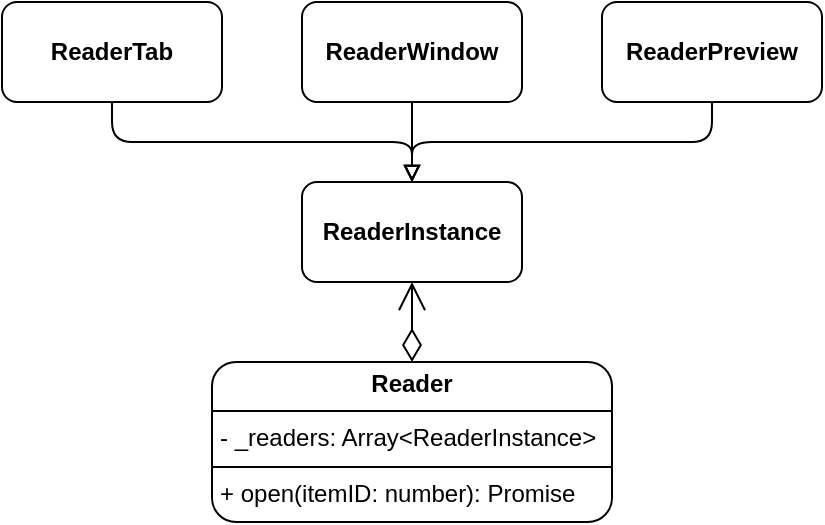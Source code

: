 <mxfile version="24.7.8">
  <diagram name="第 1 页" id="VBm8U81opuY-e-PbDi-d">
    <mxGraphModel dx="704" dy="490" grid="1" gridSize="10" guides="1" tooltips="1" connect="1" arrows="1" fold="1" page="1" pageScale="1" pageWidth="600" pageHeight="400" math="0" shadow="0">
      <root>
        <mxCell id="0" />
        <mxCell id="1" parent="0" />
        <mxCell id="A9lpwe7PF3sEeHXWT0JJ-2" value="&lt;b&gt;ReaderInstance&lt;/b&gt;" style="html=1;whiteSpace=wrap;rounded=1;" vertex="1" parent="1">
          <mxGeometry x="230" y="160" width="110" height="50" as="geometry" />
        </mxCell>
        <mxCell id="A9lpwe7PF3sEeHXWT0JJ-7" style="edgeStyle=orthogonalEdgeStyle;rounded=1;orthogonalLoop=1;jettySize=auto;html=1;exitX=0.5;exitY=1;exitDx=0;exitDy=0;entryX=0.5;entryY=0;entryDx=0;entryDy=0;endArrow=block;endFill=0;" edge="1" parent="1" source="A9lpwe7PF3sEeHXWT0JJ-3" target="A9lpwe7PF3sEeHXWT0JJ-2">
          <mxGeometry relative="1" as="geometry" />
        </mxCell>
        <mxCell id="A9lpwe7PF3sEeHXWT0JJ-3" value="ReaderTab" style="html=1;whiteSpace=wrap;fontStyle=1;rounded=1;" vertex="1" parent="1">
          <mxGeometry x="80" y="70" width="110" height="50" as="geometry" />
        </mxCell>
        <mxCell id="A9lpwe7PF3sEeHXWT0JJ-8" style="edgeStyle=orthogonalEdgeStyle;rounded=1;orthogonalLoop=1;jettySize=auto;html=1;exitX=0.5;exitY=1;exitDx=0;exitDy=0;endArrow=block;endFill=0;" edge="1" parent="1" source="A9lpwe7PF3sEeHXWT0JJ-4">
          <mxGeometry relative="1" as="geometry">
            <mxPoint x="285" y="160" as="targetPoint" />
          </mxGeometry>
        </mxCell>
        <mxCell id="A9lpwe7PF3sEeHXWT0JJ-4" value="ReaderWindow" style="html=1;whiteSpace=wrap;fontStyle=1;rounded=1;" vertex="1" parent="1">
          <mxGeometry x="230" y="70" width="110" height="50" as="geometry" />
        </mxCell>
        <mxCell id="A9lpwe7PF3sEeHXWT0JJ-9" style="edgeStyle=orthogonalEdgeStyle;rounded=1;orthogonalLoop=1;jettySize=auto;html=1;exitX=0.5;exitY=1;exitDx=0;exitDy=0;entryX=0.5;entryY=0;entryDx=0;entryDy=0;endArrow=block;endFill=0;" edge="1" parent="1" source="A9lpwe7PF3sEeHXWT0JJ-5" target="A9lpwe7PF3sEeHXWT0JJ-2">
          <mxGeometry relative="1" as="geometry" />
        </mxCell>
        <mxCell id="A9lpwe7PF3sEeHXWT0JJ-5" value="ReaderPreview" style="html=1;whiteSpace=wrap;fontStyle=1;rounded=1;" vertex="1" parent="1">
          <mxGeometry x="380" y="70" width="110" height="50" as="geometry" />
        </mxCell>
        <mxCell id="A9lpwe7PF3sEeHXWT0JJ-6" value="&lt;p style=&quot;margin:0px;margin-top:4px;text-align:center;&quot;&gt;&lt;b&gt;Reader&lt;/b&gt;&lt;/p&gt;&lt;hr size=&quot;1&quot; style=&quot;border-style:solid;&quot;&gt;&lt;p style=&quot;margin:0px;margin-left:4px;&quot;&gt;- _readers: Array&amp;lt;ReaderInstance&amp;gt;&lt;/p&gt;&lt;hr size=&quot;1&quot; style=&quot;border-style:solid;&quot;&gt;&lt;p style=&quot;margin:0px;margin-left:4px;&quot;&gt;+ open(itemID: number): Promise&lt;/p&gt;" style="verticalAlign=top;align=left;overflow=fill;html=1;whiteSpace=wrap;rounded=1;" vertex="1" parent="1">
          <mxGeometry x="185" y="250" width="200" height="80" as="geometry" />
        </mxCell>
        <mxCell id="A9lpwe7PF3sEeHXWT0JJ-10" value="1" style="endArrow=open;html=1;endSize=12;startArrow=diamondThin;startSize=14;startFill=0;edgeStyle=orthogonalEdgeStyle;align=left;verticalAlign=bottom;rounded=1;fontColor=none;noLabel=1;exitX=0.5;exitY=0;exitDx=0;exitDy=0;entryX=0.5;entryY=1;entryDx=0;entryDy=0;" edge="1" parent="1" source="A9lpwe7PF3sEeHXWT0JJ-6" target="A9lpwe7PF3sEeHXWT0JJ-2">
          <mxGeometry x="-1" y="3" relative="1" as="geometry">
            <mxPoint x="90" y="230" as="sourcePoint" />
            <mxPoint x="250" y="230" as="targetPoint" />
          </mxGeometry>
        </mxCell>
      </root>
    </mxGraphModel>
  </diagram>
</mxfile>
